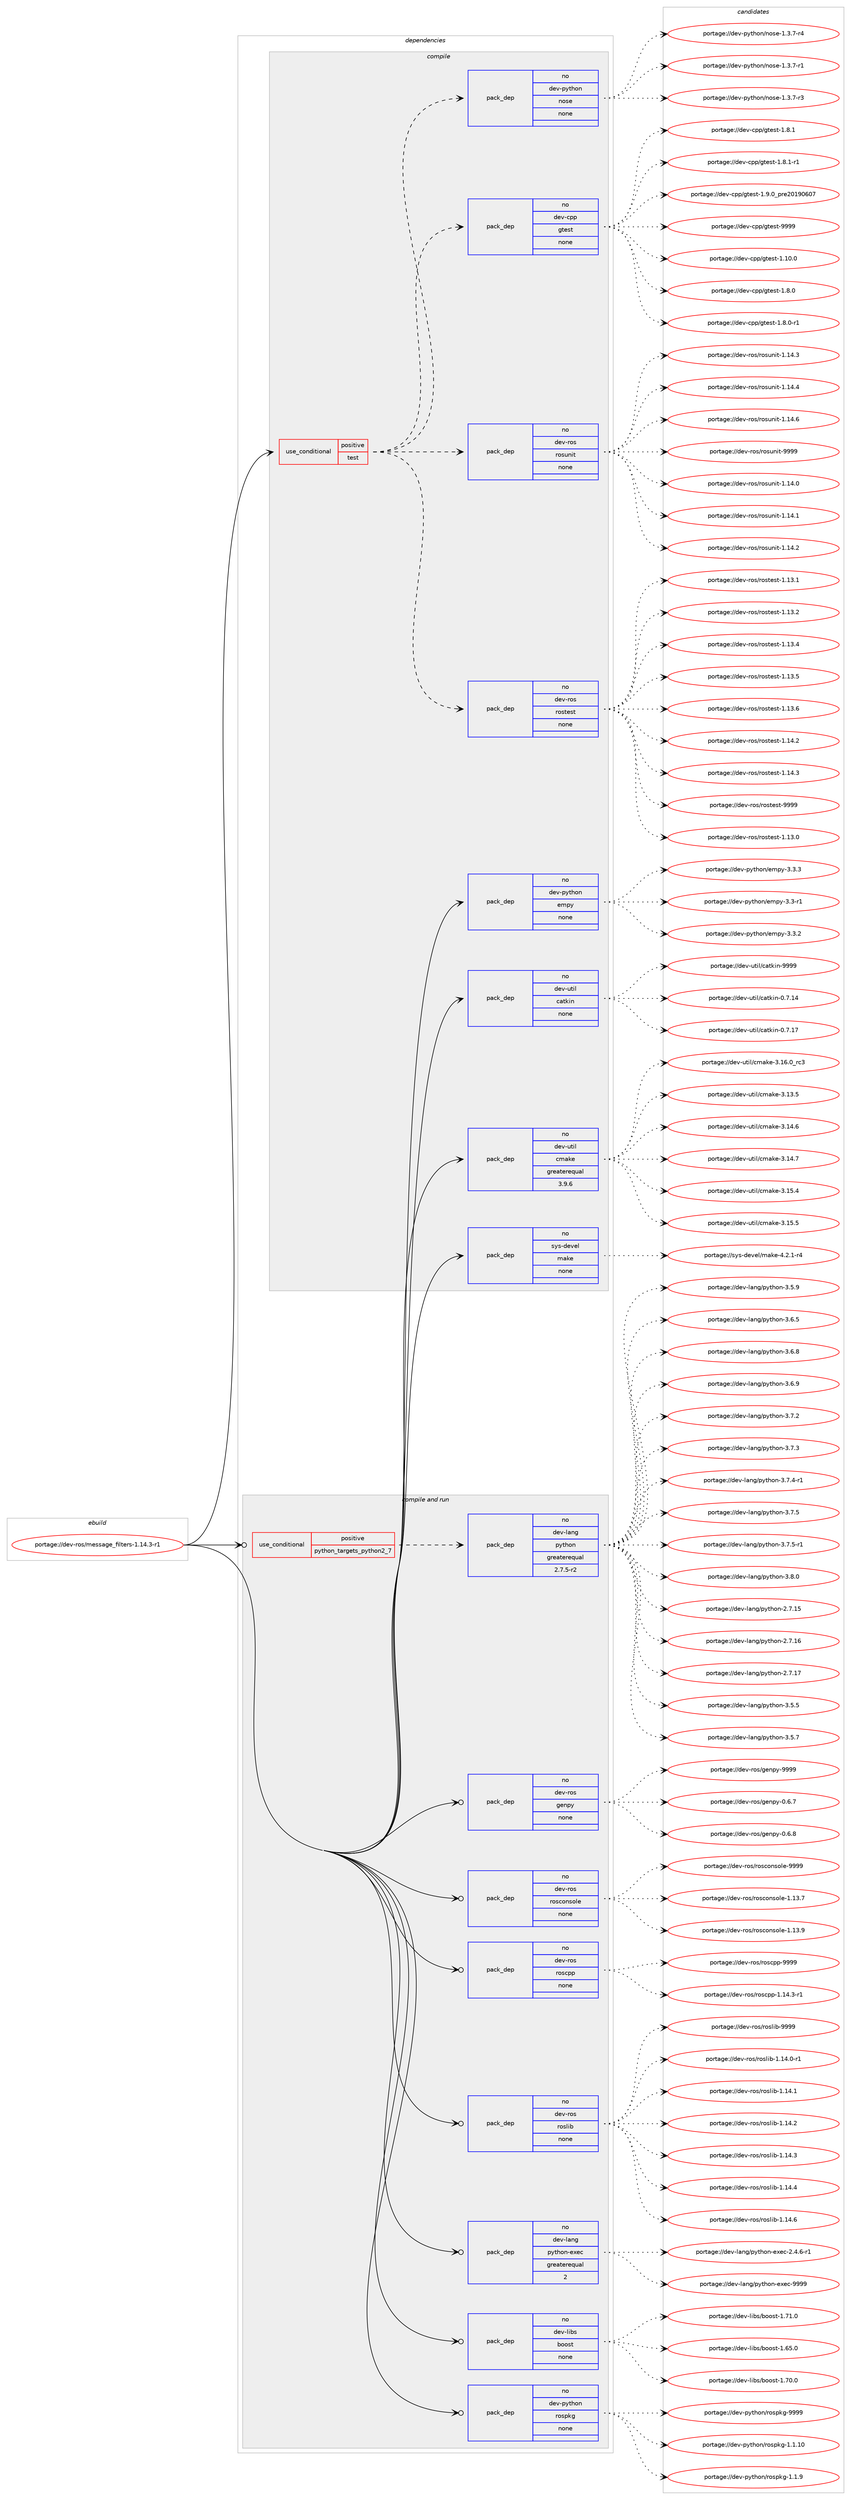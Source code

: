 digraph prolog {

# *************
# Graph options
# *************

newrank=true;
concentrate=true;
compound=true;
graph [rankdir=LR,fontname=Helvetica,fontsize=10,ranksep=1.5];#, ranksep=2.5, nodesep=0.2];
edge  [arrowhead=vee];
node  [fontname=Helvetica,fontsize=10];

# **********
# The ebuild
# **********

subgraph cluster_leftcol {
color=gray;
rank=same;
label=<<i>ebuild</i>>;
id [label="portage://dev-ros/message_filters-1.14.3-r1", color=red, width=4, href="../dev-ros/message_filters-1.14.3-r1.svg"];
}

# ****************
# The dependencies
# ****************

subgraph cluster_midcol {
color=gray;
label=<<i>dependencies</i>>;
subgraph cluster_compile {
fillcolor="#eeeeee";
style=filled;
label=<<i>compile</i>>;
subgraph cond43087 {
dependency190975 [label=<<TABLE BORDER="0" CELLBORDER="1" CELLSPACING="0" CELLPADDING="4"><TR><TD ROWSPAN="3" CELLPADDING="10">use_conditional</TD></TR><TR><TD>positive</TD></TR><TR><TD>test</TD></TR></TABLE>>, shape=none, color=red];
subgraph pack144460 {
dependency190976 [label=<<TABLE BORDER="0" CELLBORDER="1" CELLSPACING="0" CELLPADDING="4" WIDTH="220"><TR><TD ROWSPAN="6" CELLPADDING="30">pack_dep</TD></TR><TR><TD WIDTH="110">no</TD></TR><TR><TD>dev-ros</TD></TR><TR><TD>rostest</TD></TR><TR><TD>none</TD></TR><TR><TD></TD></TR></TABLE>>, shape=none, color=blue];
}
dependency190975:e -> dependency190976:w [weight=20,style="dashed",arrowhead="vee"];
subgraph pack144461 {
dependency190977 [label=<<TABLE BORDER="0" CELLBORDER="1" CELLSPACING="0" CELLPADDING="4" WIDTH="220"><TR><TD ROWSPAN="6" CELLPADDING="30">pack_dep</TD></TR><TR><TD WIDTH="110">no</TD></TR><TR><TD>dev-ros</TD></TR><TR><TD>rosunit</TD></TR><TR><TD>none</TD></TR><TR><TD></TD></TR></TABLE>>, shape=none, color=blue];
}
dependency190975:e -> dependency190977:w [weight=20,style="dashed",arrowhead="vee"];
subgraph pack144462 {
dependency190978 [label=<<TABLE BORDER="0" CELLBORDER="1" CELLSPACING="0" CELLPADDING="4" WIDTH="220"><TR><TD ROWSPAN="6" CELLPADDING="30">pack_dep</TD></TR><TR><TD WIDTH="110">no</TD></TR><TR><TD>dev-cpp</TD></TR><TR><TD>gtest</TD></TR><TR><TD>none</TD></TR><TR><TD></TD></TR></TABLE>>, shape=none, color=blue];
}
dependency190975:e -> dependency190978:w [weight=20,style="dashed",arrowhead="vee"];
subgraph pack144463 {
dependency190979 [label=<<TABLE BORDER="0" CELLBORDER="1" CELLSPACING="0" CELLPADDING="4" WIDTH="220"><TR><TD ROWSPAN="6" CELLPADDING="30">pack_dep</TD></TR><TR><TD WIDTH="110">no</TD></TR><TR><TD>dev-python</TD></TR><TR><TD>nose</TD></TR><TR><TD>none</TD></TR><TR><TD></TD></TR></TABLE>>, shape=none, color=blue];
}
dependency190975:e -> dependency190979:w [weight=20,style="dashed",arrowhead="vee"];
}
id:e -> dependency190975:w [weight=20,style="solid",arrowhead="vee"];
subgraph pack144464 {
dependency190980 [label=<<TABLE BORDER="0" CELLBORDER="1" CELLSPACING="0" CELLPADDING="4" WIDTH="220"><TR><TD ROWSPAN="6" CELLPADDING="30">pack_dep</TD></TR><TR><TD WIDTH="110">no</TD></TR><TR><TD>dev-python</TD></TR><TR><TD>empy</TD></TR><TR><TD>none</TD></TR><TR><TD></TD></TR></TABLE>>, shape=none, color=blue];
}
id:e -> dependency190980:w [weight=20,style="solid",arrowhead="vee"];
subgraph pack144465 {
dependency190981 [label=<<TABLE BORDER="0" CELLBORDER="1" CELLSPACING="0" CELLPADDING="4" WIDTH="220"><TR><TD ROWSPAN="6" CELLPADDING="30">pack_dep</TD></TR><TR><TD WIDTH="110">no</TD></TR><TR><TD>dev-util</TD></TR><TR><TD>catkin</TD></TR><TR><TD>none</TD></TR><TR><TD></TD></TR></TABLE>>, shape=none, color=blue];
}
id:e -> dependency190981:w [weight=20,style="solid",arrowhead="vee"];
subgraph pack144466 {
dependency190982 [label=<<TABLE BORDER="0" CELLBORDER="1" CELLSPACING="0" CELLPADDING="4" WIDTH="220"><TR><TD ROWSPAN="6" CELLPADDING="30">pack_dep</TD></TR><TR><TD WIDTH="110">no</TD></TR><TR><TD>dev-util</TD></TR><TR><TD>cmake</TD></TR><TR><TD>greaterequal</TD></TR><TR><TD>3.9.6</TD></TR></TABLE>>, shape=none, color=blue];
}
id:e -> dependency190982:w [weight=20,style="solid",arrowhead="vee"];
subgraph pack144467 {
dependency190983 [label=<<TABLE BORDER="0" CELLBORDER="1" CELLSPACING="0" CELLPADDING="4" WIDTH="220"><TR><TD ROWSPAN="6" CELLPADDING="30">pack_dep</TD></TR><TR><TD WIDTH="110">no</TD></TR><TR><TD>sys-devel</TD></TR><TR><TD>make</TD></TR><TR><TD>none</TD></TR><TR><TD></TD></TR></TABLE>>, shape=none, color=blue];
}
id:e -> dependency190983:w [weight=20,style="solid",arrowhead="vee"];
}
subgraph cluster_compileandrun {
fillcolor="#eeeeee";
style=filled;
label=<<i>compile and run</i>>;
subgraph cond43088 {
dependency190984 [label=<<TABLE BORDER="0" CELLBORDER="1" CELLSPACING="0" CELLPADDING="4"><TR><TD ROWSPAN="3" CELLPADDING="10">use_conditional</TD></TR><TR><TD>positive</TD></TR><TR><TD>python_targets_python2_7</TD></TR></TABLE>>, shape=none, color=red];
subgraph pack144468 {
dependency190985 [label=<<TABLE BORDER="0" CELLBORDER="1" CELLSPACING="0" CELLPADDING="4" WIDTH="220"><TR><TD ROWSPAN="6" CELLPADDING="30">pack_dep</TD></TR><TR><TD WIDTH="110">no</TD></TR><TR><TD>dev-lang</TD></TR><TR><TD>python</TD></TR><TR><TD>greaterequal</TD></TR><TR><TD>2.7.5-r2</TD></TR></TABLE>>, shape=none, color=blue];
}
dependency190984:e -> dependency190985:w [weight=20,style="dashed",arrowhead="vee"];
}
id:e -> dependency190984:w [weight=20,style="solid",arrowhead="odotvee"];
subgraph pack144469 {
dependency190986 [label=<<TABLE BORDER="0" CELLBORDER="1" CELLSPACING="0" CELLPADDING="4" WIDTH="220"><TR><TD ROWSPAN="6" CELLPADDING="30">pack_dep</TD></TR><TR><TD WIDTH="110">no</TD></TR><TR><TD>dev-lang</TD></TR><TR><TD>python-exec</TD></TR><TR><TD>greaterequal</TD></TR><TR><TD>2</TD></TR></TABLE>>, shape=none, color=blue];
}
id:e -> dependency190986:w [weight=20,style="solid",arrowhead="odotvee"];
subgraph pack144470 {
dependency190987 [label=<<TABLE BORDER="0" CELLBORDER="1" CELLSPACING="0" CELLPADDING="4" WIDTH="220"><TR><TD ROWSPAN="6" CELLPADDING="30">pack_dep</TD></TR><TR><TD WIDTH="110">no</TD></TR><TR><TD>dev-libs</TD></TR><TR><TD>boost</TD></TR><TR><TD>none</TD></TR><TR><TD></TD></TR></TABLE>>, shape=none, color=blue];
}
id:e -> dependency190987:w [weight=20,style="solid",arrowhead="odotvee"];
subgraph pack144471 {
dependency190988 [label=<<TABLE BORDER="0" CELLBORDER="1" CELLSPACING="0" CELLPADDING="4" WIDTH="220"><TR><TD ROWSPAN="6" CELLPADDING="30">pack_dep</TD></TR><TR><TD WIDTH="110">no</TD></TR><TR><TD>dev-python</TD></TR><TR><TD>rospkg</TD></TR><TR><TD>none</TD></TR><TR><TD></TD></TR></TABLE>>, shape=none, color=blue];
}
id:e -> dependency190988:w [weight=20,style="solid",arrowhead="odotvee"];
subgraph pack144472 {
dependency190989 [label=<<TABLE BORDER="0" CELLBORDER="1" CELLSPACING="0" CELLPADDING="4" WIDTH="220"><TR><TD ROWSPAN="6" CELLPADDING="30">pack_dep</TD></TR><TR><TD WIDTH="110">no</TD></TR><TR><TD>dev-ros</TD></TR><TR><TD>genpy</TD></TR><TR><TD>none</TD></TR><TR><TD></TD></TR></TABLE>>, shape=none, color=blue];
}
id:e -> dependency190989:w [weight=20,style="solid",arrowhead="odotvee"];
subgraph pack144473 {
dependency190990 [label=<<TABLE BORDER="0" CELLBORDER="1" CELLSPACING="0" CELLPADDING="4" WIDTH="220"><TR><TD ROWSPAN="6" CELLPADDING="30">pack_dep</TD></TR><TR><TD WIDTH="110">no</TD></TR><TR><TD>dev-ros</TD></TR><TR><TD>rosconsole</TD></TR><TR><TD>none</TD></TR><TR><TD></TD></TR></TABLE>>, shape=none, color=blue];
}
id:e -> dependency190990:w [weight=20,style="solid",arrowhead="odotvee"];
subgraph pack144474 {
dependency190991 [label=<<TABLE BORDER="0" CELLBORDER="1" CELLSPACING="0" CELLPADDING="4" WIDTH="220"><TR><TD ROWSPAN="6" CELLPADDING="30">pack_dep</TD></TR><TR><TD WIDTH="110">no</TD></TR><TR><TD>dev-ros</TD></TR><TR><TD>roscpp</TD></TR><TR><TD>none</TD></TR><TR><TD></TD></TR></TABLE>>, shape=none, color=blue];
}
id:e -> dependency190991:w [weight=20,style="solid",arrowhead="odotvee"];
subgraph pack144475 {
dependency190992 [label=<<TABLE BORDER="0" CELLBORDER="1" CELLSPACING="0" CELLPADDING="4" WIDTH="220"><TR><TD ROWSPAN="6" CELLPADDING="30">pack_dep</TD></TR><TR><TD WIDTH="110">no</TD></TR><TR><TD>dev-ros</TD></TR><TR><TD>roslib</TD></TR><TR><TD>none</TD></TR><TR><TD></TD></TR></TABLE>>, shape=none, color=blue];
}
id:e -> dependency190992:w [weight=20,style="solid",arrowhead="odotvee"];
}
subgraph cluster_run {
fillcolor="#eeeeee";
style=filled;
label=<<i>run</i>>;
}
}

# **************
# The candidates
# **************

subgraph cluster_choices {
rank=same;
color=gray;
label=<<i>candidates</i>>;

subgraph choice144460 {
color=black;
nodesep=1;
choiceportage100101118451141111154711411111511610111511645494649514648 [label="portage://dev-ros/rostest-1.13.0", color=red, width=4,href="../dev-ros/rostest-1.13.0.svg"];
choiceportage100101118451141111154711411111511610111511645494649514649 [label="portage://dev-ros/rostest-1.13.1", color=red, width=4,href="../dev-ros/rostest-1.13.1.svg"];
choiceportage100101118451141111154711411111511610111511645494649514650 [label="portage://dev-ros/rostest-1.13.2", color=red, width=4,href="../dev-ros/rostest-1.13.2.svg"];
choiceportage100101118451141111154711411111511610111511645494649514652 [label="portage://dev-ros/rostest-1.13.4", color=red, width=4,href="../dev-ros/rostest-1.13.4.svg"];
choiceportage100101118451141111154711411111511610111511645494649514653 [label="portage://dev-ros/rostest-1.13.5", color=red, width=4,href="../dev-ros/rostest-1.13.5.svg"];
choiceportage100101118451141111154711411111511610111511645494649514654 [label="portage://dev-ros/rostest-1.13.6", color=red, width=4,href="../dev-ros/rostest-1.13.6.svg"];
choiceportage100101118451141111154711411111511610111511645494649524650 [label="portage://dev-ros/rostest-1.14.2", color=red, width=4,href="../dev-ros/rostest-1.14.2.svg"];
choiceportage100101118451141111154711411111511610111511645494649524651 [label="portage://dev-ros/rostest-1.14.3", color=red, width=4,href="../dev-ros/rostest-1.14.3.svg"];
choiceportage10010111845114111115471141111151161011151164557575757 [label="portage://dev-ros/rostest-9999", color=red, width=4,href="../dev-ros/rostest-9999.svg"];
dependency190976:e -> choiceportage100101118451141111154711411111511610111511645494649514648:w [style=dotted,weight="100"];
dependency190976:e -> choiceportage100101118451141111154711411111511610111511645494649514649:w [style=dotted,weight="100"];
dependency190976:e -> choiceportage100101118451141111154711411111511610111511645494649514650:w [style=dotted,weight="100"];
dependency190976:e -> choiceportage100101118451141111154711411111511610111511645494649514652:w [style=dotted,weight="100"];
dependency190976:e -> choiceportage100101118451141111154711411111511610111511645494649514653:w [style=dotted,weight="100"];
dependency190976:e -> choiceportage100101118451141111154711411111511610111511645494649514654:w [style=dotted,weight="100"];
dependency190976:e -> choiceportage100101118451141111154711411111511610111511645494649524650:w [style=dotted,weight="100"];
dependency190976:e -> choiceportage100101118451141111154711411111511610111511645494649524651:w [style=dotted,weight="100"];
dependency190976:e -> choiceportage10010111845114111115471141111151161011151164557575757:w [style=dotted,weight="100"];
}
subgraph choice144461 {
color=black;
nodesep=1;
choiceportage100101118451141111154711411111511711010511645494649524648 [label="portage://dev-ros/rosunit-1.14.0", color=red, width=4,href="../dev-ros/rosunit-1.14.0.svg"];
choiceportage100101118451141111154711411111511711010511645494649524649 [label="portage://dev-ros/rosunit-1.14.1", color=red, width=4,href="../dev-ros/rosunit-1.14.1.svg"];
choiceportage100101118451141111154711411111511711010511645494649524650 [label="portage://dev-ros/rosunit-1.14.2", color=red, width=4,href="../dev-ros/rosunit-1.14.2.svg"];
choiceportage100101118451141111154711411111511711010511645494649524651 [label="portage://dev-ros/rosunit-1.14.3", color=red, width=4,href="../dev-ros/rosunit-1.14.3.svg"];
choiceportage100101118451141111154711411111511711010511645494649524652 [label="portage://dev-ros/rosunit-1.14.4", color=red, width=4,href="../dev-ros/rosunit-1.14.4.svg"];
choiceportage100101118451141111154711411111511711010511645494649524654 [label="portage://dev-ros/rosunit-1.14.6", color=red, width=4,href="../dev-ros/rosunit-1.14.6.svg"];
choiceportage10010111845114111115471141111151171101051164557575757 [label="portage://dev-ros/rosunit-9999", color=red, width=4,href="../dev-ros/rosunit-9999.svg"];
dependency190977:e -> choiceportage100101118451141111154711411111511711010511645494649524648:w [style=dotted,weight="100"];
dependency190977:e -> choiceportage100101118451141111154711411111511711010511645494649524649:w [style=dotted,weight="100"];
dependency190977:e -> choiceportage100101118451141111154711411111511711010511645494649524650:w [style=dotted,weight="100"];
dependency190977:e -> choiceportage100101118451141111154711411111511711010511645494649524651:w [style=dotted,weight="100"];
dependency190977:e -> choiceportage100101118451141111154711411111511711010511645494649524652:w [style=dotted,weight="100"];
dependency190977:e -> choiceportage100101118451141111154711411111511711010511645494649524654:w [style=dotted,weight="100"];
dependency190977:e -> choiceportage10010111845114111115471141111151171101051164557575757:w [style=dotted,weight="100"];
}
subgraph choice144462 {
color=black;
nodesep=1;
choiceportage10010111845991121124710311610111511645494649484648 [label="portage://dev-cpp/gtest-1.10.0", color=red, width=4,href="../dev-cpp/gtest-1.10.0.svg"];
choiceportage100101118459911211247103116101115116454946564648 [label="portage://dev-cpp/gtest-1.8.0", color=red, width=4,href="../dev-cpp/gtest-1.8.0.svg"];
choiceportage1001011184599112112471031161011151164549465646484511449 [label="portage://dev-cpp/gtest-1.8.0-r1", color=red, width=4,href="../dev-cpp/gtest-1.8.0-r1.svg"];
choiceportage100101118459911211247103116101115116454946564649 [label="portage://dev-cpp/gtest-1.8.1", color=red, width=4,href="../dev-cpp/gtest-1.8.1.svg"];
choiceportage1001011184599112112471031161011151164549465646494511449 [label="portage://dev-cpp/gtest-1.8.1-r1", color=red, width=4,href="../dev-cpp/gtest-1.8.1-r1.svg"];
choiceportage100101118459911211247103116101115116454946574648951121141015048495748544855 [label="portage://dev-cpp/gtest-1.9.0_pre20190607", color=red, width=4,href="../dev-cpp/gtest-1.9.0_pre20190607.svg"];
choiceportage1001011184599112112471031161011151164557575757 [label="portage://dev-cpp/gtest-9999", color=red, width=4,href="../dev-cpp/gtest-9999.svg"];
dependency190978:e -> choiceportage10010111845991121124710311610111511645494649484648:w [style=dotted,weight="100"];
dependency190978:e -> choiceportage100101118459911211247103116101115116454946564648:w [style=dotted,weight="100"];
dependency190978:e -> choiceportage1001011184599112112471031161011151164549465646484511449:w [style=dotted,weight="100"];
dependency190978:e -> choiceportage100101118459911211247103116101115116454946564649:w [style=dotted,weight="100"];
dependency190978:e -> choiceportage1001011184599112112471031161011151164549465646494511449:w [style=dotted,weight="100"];
dependency190978:e -> choiceportage100101118459911211247103116101115116454946574648951121141015048495748544855:w [style=dotted,weight="100"];
dependency190978:e -> choiceportage1001011184599112112471031161011151164557575757:w [style=dotted,weight="100"];
}
subgraph choice144463 {
color=black;
nodesep=1;
choiceportage10010111845112121116104111110471101111151014549465146554511449 [label="portage://dev-python/nose-1.3.7-r1", color=red, width=4,href="../dev-python/nose-1.3.7-r1.svg"];
choiceportage10010111845112121116104111110471101111151014549465146554511451 [label="portage://dev-python/nose-1.3.7-r3", color=red, width=4,href="../dev-python/nose-1.3.7-r3.svg"];
choiceportage10010111845112121116104111110471101111151014549465146554511452 [label="portage://dev-python/nose-1.3.7-r4", color=red, width=4,href="../dev-python/nose-1.3.7-r4.svg"];
dependency190979:e -> choiceportage10010111845112121116104111110471101111151014549465146554511449:w [style=dotted,weight="100"];
dependency190979:e -> choiceportage10010111845112121116104111110471101111151014549465146554511451:w [style=dotted,weight="100"];
dependency190979:e -> choiceportage10010111845112121116104111110471101111151014549465146554511452:w [style=dotted,weight="100"];
}
subgraph choice144464 {
color=black;
nodesep=1;
choiceportage1001011184511212111610411111047101109112121455146514511449 [label="portage://dev-python/empy-3.3-r1", color=red, width=4,href="../dev-python/empy-3.3-r1.svg"];
choiceportage1001011184511212111610411111047101109112121455146514650 [label="portage://dev-python/empy-3.3.2", color=red, width=4,href="../dev-python/empy-3.3.2.svg"];
choiceportage1001011184511212111610411111047101109112121455146514651 [label="portage://dev-python/empy-3.3.3", color=red, width=4,href="../dev-python/empy-3.3.3.svg"];
dependency190980:e -> choiceportage1001011184511212111610411111047101109112121455146514511449:w [style=dotted,weight="100"];
dependency190980:e -> choiceportage1001011184511212111610411111047101109112121455146514650:w [style=dotted,weight="100"];
dependency190980:e -> choiceportage1001011184511212111610411111047101109112121455146514651:w [style=dotted,weight="100"];
}
subgraph choice144465 {
color=black;
nodesep=1;
choiceportage1001011184511711610510847999711610710511045484655464952 [label="portage://dev-util/catkin-0.7.14", color=red, width=4,href="../dev-util/catkin-0.7.14.svg"];
choiceportage1001011184511711610510847999711610710511045484655464955 [label="portage://dev-util/catkin-0.7.17", color=red, width=4,href="../dev-util/catkin-0.7.17.svg"];
choiceportage100101118451171161051084799971161071051104557575757 [label="portage://dev-util/catkin-9999", color=red, width=4,href="../dev-util/catkin-9999.svg"];
dependency190981:e -> choiceportage1001011184511711610510847999711610710511045484655464952:w [style=dotted,weight="100"];
dependency190981:e -> choiceportage1001011184511711610510847999711610710511045484655464955:w [style=dotted,weight="100"];
dependency190981:e -> choiceportage100101118451171161051084799971161071051104557575757:w [style=dotted,weight="100"];
}
subgraph choice144466 {
color=black;
nodesep=1;
choiceportage1001011184511711610510847991099710710145514649514653 [label="portage://dev-util/cmake-3.13.5", color=red, width=4,href="../dev-util/cmake-3.13.5.svg"];
choiceportage1001011184511711610510847991099710710145514649524654 [label="portage://dev-util/cmake-3.14.6", color=red, width=4,href="../dev-util/cmake-3.14.6.svg"];
choiceportage1001011184511711610510847991099710710145514649524655 [label="portage://dev-util/cmake-3.14.7", color=red, width=4,href="../dev-util/cmake-3.14.7.svg"];
choiceportage1001011184511711610510847991099710710145514649534652 [label="portage://dev-util/cmake-3.15.4", color=red, width=4,href="../dev-util/cmake-3.15.4.svg"];
choiceportage1001011184511711610510847991099710710145514649534653 [label="portage://dev-util/cmake-3.15.5", color=red, width=4,href="../dev-util/cmake-3.15.5.svg"];
choiceportage1001011184511711610510847991099710710145514649544648951149951 [label="portage://dev-util/cmake-3.16.0_rc3", color=red, width=4,href="../dev-util/cmake-3.16.0_rc3.svg"];
dependency190982:e -> choiceportage1001011184511711610510847991099710710145514649514653:w [style=dotted,weight="100"];
dependency190982:e -> choiceportage1001011184511711610510847991099710710145514649524654:w [style=dotted,weight="100"];
dependency190982:e -> choiceportage1001011184511711610510847991099710710145514649524655:w [style=dotted,weight="100"];
dependency190982:e -> choiceportage1001011184511711610510847991099710710145514649534652:w [style=dotted,weight="100"];
dependency190982:e -> choiceportage1001011184511711610510847991099710710145514649534653:w [style=dotted,weight="100"];
dependency190982:e -> choiceportage1001011184511711610510847991099710710145514649544648951149951:w [style=dotted,weight="100"];
}
subgraph choice144467 {
color=black;
nodesep=1;
choiceportage1151211154510010111810110847109971071014552465046494511452 [label="portage://sys-devel/make-4.2.1-r4", color=red, width=4,href="../sys-devel/make-4.2.1-r4.svg"];
dependency190983:e -> choiceportage1151211154510010111810110847109971071014552465046494511452:w [style=dotted,weight="100"];
}
subgraph choice144468 {
color=black;
nodesep=1;
choiceportage10010111845108971101034711212111610411111045504655464953 [label="portage://dev-lang/python-2.7.15", color=red, width=4,href="../dev-lang/python-2.7.15.svg"];
choiceportage10010111845108971101034711212111610411111045504655464954 [label="portage://dev-lang/python-2.7.16", color=red, width=4,href="../dev-lang/python-2.7.16.svg"];
choiceportage10010111845108971101034711212111610411111045504655464955 [label="portage://dev-lang/python-2.7.17", color=red, width=4,href="../dev-lang/python-2.7.17.svg"];
choiceportage100101118451089711010347112121116104111110455146534653 [label="portage://dev-lang/python-3.5.5", color=red, width=4,href="../dev-lang/python-3.5.5.svg"];
choiceportage100101118451089711010347112121116104111110455146534655 [label="portage://dev-lang/python-3.5.7", color=red, width=4,href="../dev-lang/python-3.5.7.svg"];
choiceportage100101118451089711010347112121116104111110455146534657 [label="portage://dev-lang/python-3.5.9", color=red, width=4,href="../dev-lang/python-3.5.9.svg"];
choiceportage100101118451089711010347112121116104111110455146544653 [label="portage://dev-lang/python-3.6.5", color=red, width=4,href="../dev-lang/python-3.6.5.svg"];
choiceportage100101118451089711010347112121116104111110455146544656 [label="portage://dev-lang/python-3.6.8", color=red, width=4,href="../dev-lang/python-3.6.8.svg"];
choiceportage100101118451089711010347112121116104111110455146544657 [label="portage://dev-lang/python-3.6.9", color=red, width=4,href="../dev-lang/python-3.6.9.svg"];
choiceportage100101118451089711010347112121116104111110455146554650 [label="portage://dev-lang/python-3.7.2", color=red, width=4,href="../dev-lang/python-3.7.2.svg"];
choiceportage100101118451089711010347112121116104111110455146554651 [label="portage://dev-lang/python-3.7.3", color=red, width=4,href="../dev-lang/python-3.7.3.svg"];
choiceportage1001011184510897110103471121211161041111104551465546524511449 [label="portage://dev-lang/python-3.7.4-r1", color=red, width=4,href="../dev-lang/python-3.7.4-r1.svg"];
choiceportage100101118451089711010347112121116104111110455146554653 [label="portage://dev-lang/python-3.7.5", color=red, width=4,href="../dev-lang/python-3.7.5.svg"];
choiceportage1001011184510897110103471121211161041111104551465546534511449 [label="portage://dev-lang/python-3.7.5-r1", color=red, width=4,href="../dev-lang/python-3.7.5-r1.svg"];
choiceportage100101118451089711010347112121116104111110455146564648 [label="portage://dev-lang/python-3.8.0", color=red, width=4,href="../dev-lang/python-3.8.0.svg"];
dependency190985:e -> choiceportage10010111845108971101034711212111610411111045504655464953:w [style=dotted,weight="100"];
dependency190985:e -> choiceportage10010111845108971101034711212111610411111045504655464954:w [style=dotted,weight="100"];
dependency190985:e -> choiceportage10010111845108971101034711212111610411111045504655464955:w [style=dotted,weight="100"];
dependency190985:e -> choiceportage100101118451089711010347112121116104111110455146534653:w [style=dotted,weight="100"];
dependency190985:e -> choiceportage100101118451089711010347112121116104111110455146534655:w [style=dotted,weight="100"];
dependency190985:e -> choiceportage100101118451089711010347112121116104111110455146534657:w [style=dotted,weight="100"];
dependency190985:e -> choiceportage100101118451089711010347112121116104111110455146544653:w [style=dotted,weight="100"];
dependency190985:e -> choiceportage100101118451089711010347112121116104111110455146544656:w [style=dotted,weight="100"];
dependency190985:e -> choiceportage100101118451089711010347112121116104111110455146544657:w [style=dotted,weight="100"];
dependency190985:e -> choiceportage100101118451089711010347112121116104111110455146554650:w [style=dotted,weight="100"];
dependency190985:e -> choiceportage100101118451089711010347112121116104111110455146554651:w [style=dotted,weight="100"];
dependency190985:e -> choiceportage1001011184510897110103471121211161041111104551465546524511449:w [style=dotted,weight="100"];
dependency190985:e -> choiceportage100101118451089711010347112121116104111110455146554653:w [style=dotted,weight="100"];
dependency190985:e -> choiceportage1001011184510897110103471121211161041111104551465546534511449:w [style=dotted,weight="100"];
dependency190985:e -> choiceportage100101118451089711010347112121116104111110455146564648:w [style=dotted,weight="100"];
}
subgraph choice144469 {
color=black;
nodesep=1;
choiceportage10010111845108971101034711212111610411111045101120101994550465246544511449 [label="portage://dev-lang/python-exec-2.4.6-r1", color=red, width=4,href="../dev-lang/python-exec-2.4.6-r1.svg"];
choiceportage10010111845108971101034711212111610411111045101120101994557575757 [label="portage://dev-lang/python-exec-9999", color=red, width=4,href="../dev-lang/python-exec-9999.svg"];
dependency190986:e -> choiceportage10010111845108971101034711212111610411111045101120101994550465246544511449:w [style=dotted,weight="100"];
dependency190986:e -> choiceportage10010111845108971101034711212111610411111045101120101994557575757:w [style=dotted,weight="100"];
}
subgraph choice144470 {
color=black;
nodesep=1;
choiceportage1001011184510810598115479811111111511645494654534648 [label="portage://dev-libs/boost-1.65.0", color=red, width=4,href="../dev-libs/boost-1.65.0.svg"];
choiceportage1001011184510810598115479811111111511645494655484648 [label="portage://dev-libs/boost-1.70.0", color=red, width=4,href="../dev-libs/boost-1.70.0.svg"];
choiceportage1001011184510810598115479811111111511645494655494648 [label="portage://dev-libs/boost-1.71.0", color=red, width=4,href="../dev-libs/boost-1.71.0.svg"];
dependency190987:e -> choiceportage1001011184510810598115479811111111511645494654534648:w [style=dotted,weight="100"];
dependency190987:e -> choiceportage1001011184510810598115479811111111511645494655484648:w [style=dotted,weight="100"];
dependency190987:e -> choiceportage1001011184510810598115479811111111511645494655494648:w [style=dotted,weight="100"];
}
subgraph choice144471 {
color=black;
nodesep=1;
choiceportage100101118451121211161041111104711411111511210710345494649464948 [label="portage://dev-python/rospkg-1.1.10", color=red, width=4,href="../dev-python/rospkg-1.1.10.svg"];
choiceportage1001011184511212111610411111047114111115112107103454946494657 [label="portage://dev-python/rospkg-1.1.9", color=red, width=4,href="../dev-python/rospkg-1.1.9.svg"];
choiceportage10010111845112121116104111110471141111151121071034557575757 [label="portage://dev-python/rospkg-9999", color=red, width=4,href="../dev-python/rospkg-9999.svg"];
dependency190988:e -> choiceportage100101118451121211161041111104711411111511210710345494649464948:w [style=dotted,weight="100"];
dependency190988:e -> choiceportage1001011184511212111610411111047114111115112107103454946494657:w [style=dotted,weight="100"];
dependency190988:e -> choiceportage10010111845112121116104111110471141111151121071034557575757:w [style=dotted,weight="100"];
}
subgraph choice144472 {
color=black;
nodesep=1;
choiceportage1001011184511411111547103101110112121454846544655 [label="portage://dev-ros/genpy-0.6.7", color=red, width=4,href="../dev-ros/genpy-0.6.7.svg"];
choiceportage1001011184511411111547103101110112121454846544656 [label="portage://dev-ros/genpy-0.6.8", color=red, width=4,href="../dev-ros/genpy-0.6.8.svg"];
choiceportage10010111845114111115471031011101121214557575757 [label="portage://dev-ros/genpy-9999", color=red, width=4,href="../dev-ros/genpy-9999.svg"];
dependency190989:e -> choiceportage1001011184511411111547103101110112121454846544655:w [style=dotted,weight="100"];
dependency190989:e -> choiceportage1001011184511411111547103101110112121454846544656:w [style=dotted,weight="100"];
dependency190989:e -> choiceportage10010111845114111115471031011101121214557575757:w [style=dotted,weight="100"];
}
subgraph choice144473 {
color=black;
nodesep=1;
choiceportage10010111845114111115471141111159911111011511110810145494649514655 [label="portage://dev-ros/rosconsole-1.13.7", color=red, width=4,href="../dev-ros/rosconsole-1.13.7.svg"];
choiceportage10010111845114111115471141111159911111011511110810145494649514657 [label="portage://dev-ros/rosconsole-1.13.9", color=red, width=4,href="../dev-ros/rosconsole-1.13.9.svg"];
choiceportage1001011184511411111547114111115991111101151111081014557575757 [label="portage://dev-ros/rosconsole-9999", color=red, width=4,href="../dev-ros/rosconsole-9999.svg"];
dependency190990:e -> choiceportage10010111845114111115471141111159911111011511110810145494649514655:w [style=dotted,weight="100"];
dependency190990:e -> choiceportage10010111845114111115471141111159911111011511110810145494649514657:w [style=dotted,weight="100"];
dependency190990:e -> choiceportage1001011184511411111547114111115991111101151111081014557575757:w [style=dotted,weight="100"];
}
subgraph choice144474 {
color=black;
nodesep=1;
choiceportage100101118451141111154711411111599112112454946495246514511449 [label="portage://dev-ros/roscpp-1.14.3-r1", color=red, width=4,href="../dev-ros/roscpp-1.14.3-r1.svg"];
choiceportage1001011184511411111547114111115991121124557575757 [label="portage://dev-ros/roscpp-9999", color=red, width=4,href="../dev-ros/roscpp-9999.svg"];
dependency190991:e -> choiceportage100101118451141111154711411111599112112454946495246514511449:w [style=dotted,weight="100"];
dependency190991:e -> choiceportage1001011184511411111547114111115991121124557575757:w [style=dotted,weight="100"];
}
subgraph choice144475 {
color=black;
nodesep=1;
choiceportage100101118451141111154711411111510810598454946495246484511449 [label="portage://dev-ros/roslib-1.14.0-r1", color=red, width=4,href="../dev-ros/roslib-1.14.0-r1.svg"];
choiceportage10010111845114111115471141111151081059845494649524649 [label="portage://dev-ros/roslib-1.14.1", color=red, width=4,href="../dev-ros/roslib-1.14.1.svg"];
choiceportage10010111845114111115471141111151081059845494649524650 [label="portage://dev-ros/roslib-1.14.2", color=red, width=4,href="../dev-ros/roslib-1.14.2.svg"];
choiceportage10010111845114111115471141111151081059845494649524651 [label="portage://dev-ros/roslib-1.14.3", color=red, width=4,href="../dev-ros/roslib-1.14.3.svg"];
choiceportage10010111845114111115471141111151081059845494649524652 [label="portage://dev-ros/roslib-1.14.4", color=red, width=4,href="../dev-ros/roslib-1.14.4.svg"];
choiceportage10010111845114111115471141111151081059845494649524654 [label="portage://dev-ros/roslib-1.14.6", color=red, width=4,href="../dev-ros/roslib-1.14.6.svg"];
choiceportage1001011184511411111547114111115108105984557575757 [label="portage://dev-ros/roslib-9999", color=red, width=4,href="../dev-ros/roslib-9999.svg"];
dependency190992:e -> choiceportage100101118451141111154711411111510810598454946495246484511449:w [style=dotted,weight="100"];
dependency190992:e -> choiceportage10010111845114111115471141111151081059845494649524649:w [style=dotted,weight="100"];
dependency190992:e -> choiceportage10010111845114111115471141111151081059845494649524650:w [style=dotted,weight="100"];
dependency190992:e -> choiceportage10010111845114111115471141111151081059845494649524651:w [style=dotted,weight="100"];
dependency190992:e -> choiceportage10010111845114111115471141111151081059845494649524652:w [style=dotted,weight="100"];
dependency190992:e -> choiceportage10010111845114111115471141111151081059845494649524654:w [style=dotted,weight="100"];
dependency190992:e -> choiceportage1001011184511411111547114111115108105984557575757:w [style=dotted,weight="100"];
}
}

}
